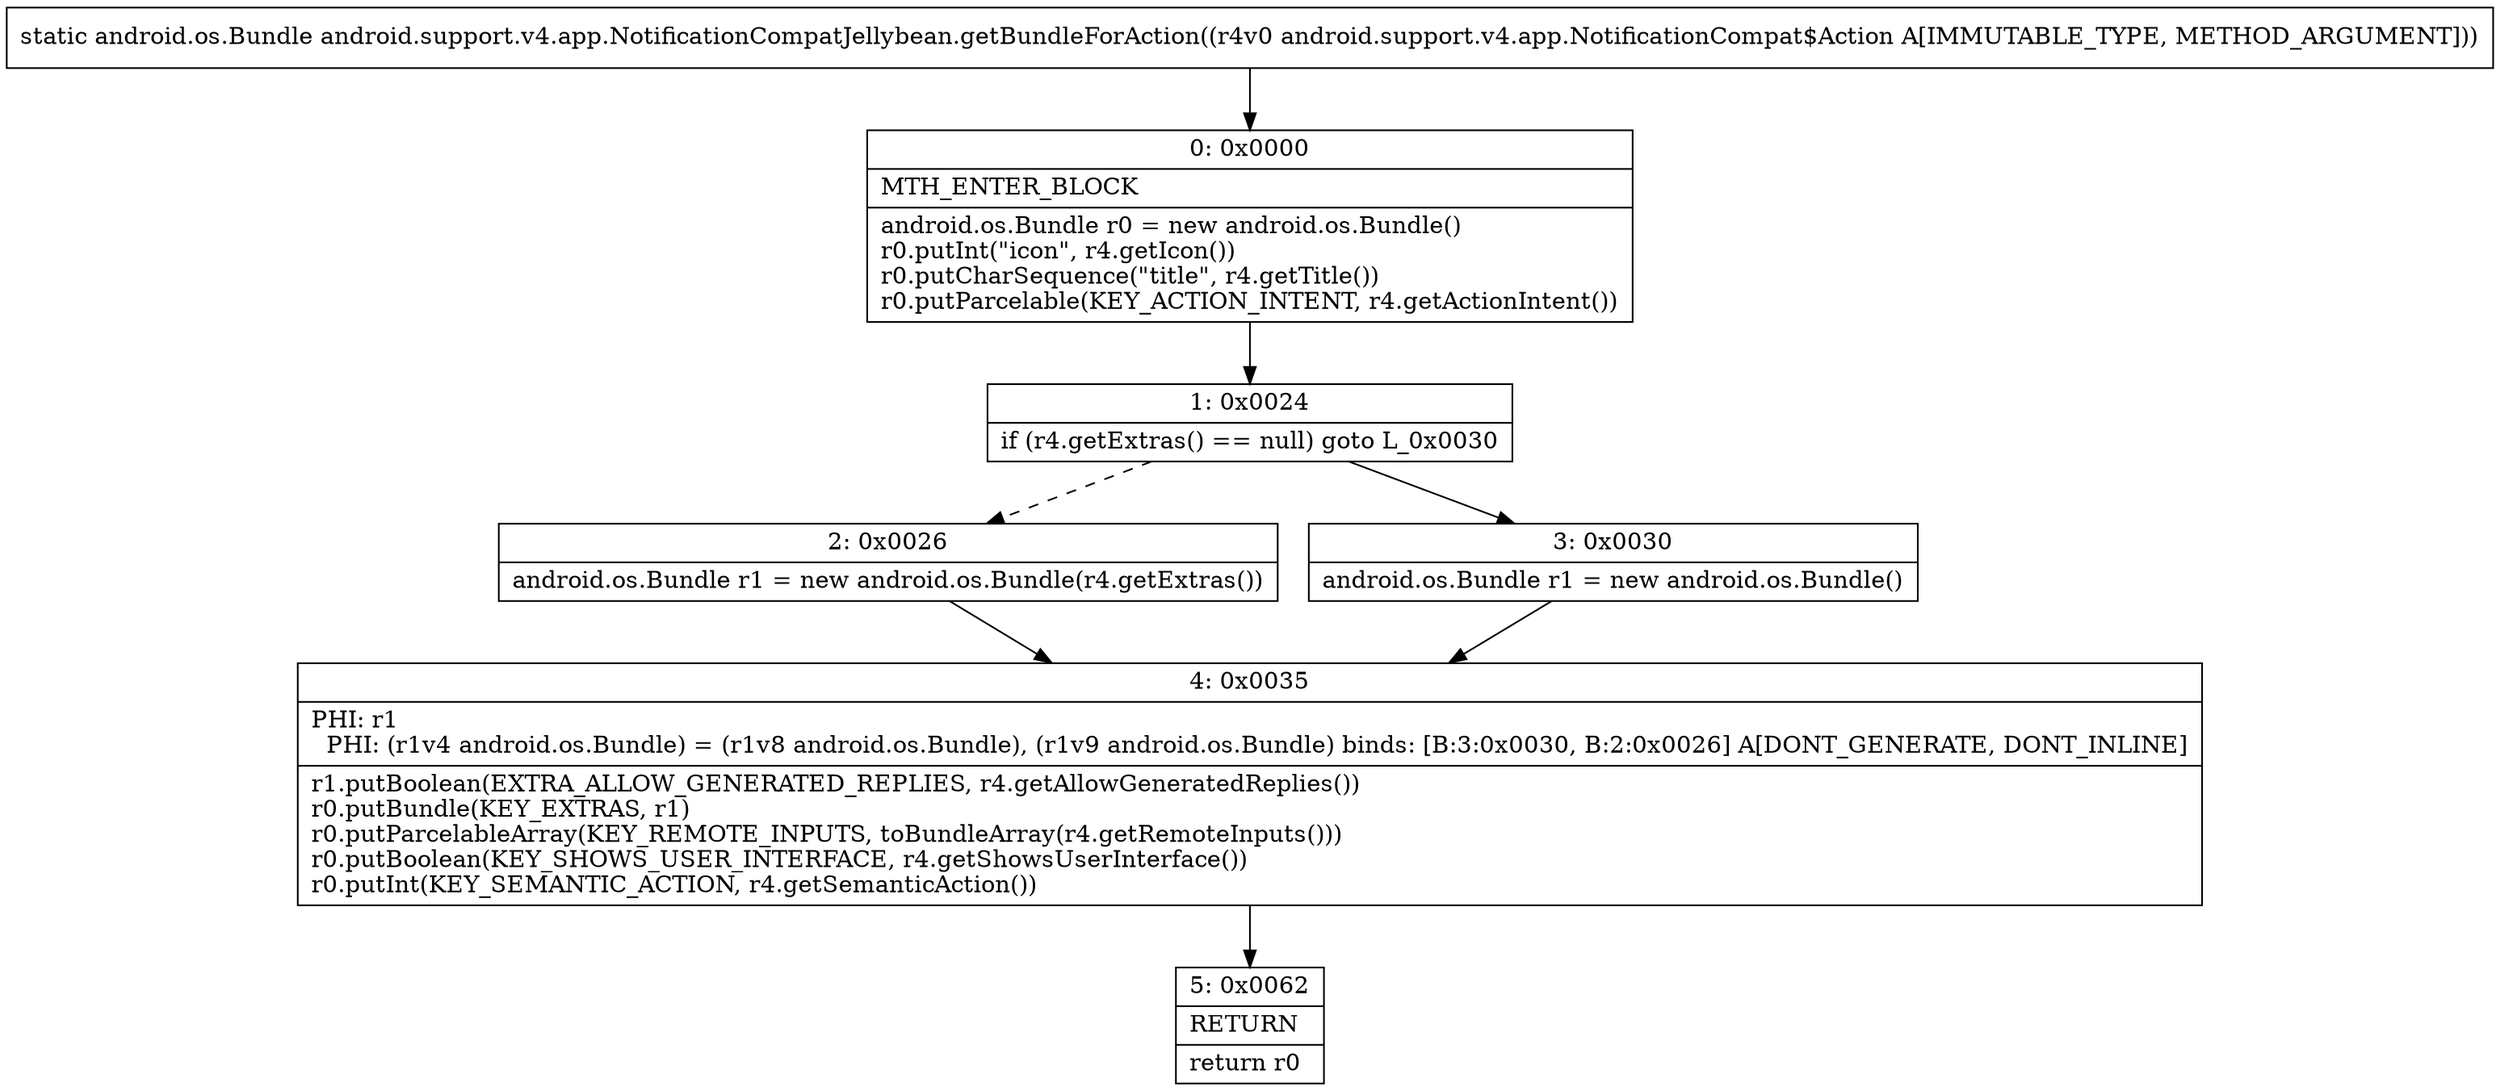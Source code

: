 digraph "CFG forandroid.support.v4.app.NotificationCompatJellybean.getBundleForAction(Landroid\/support\/v4\/app\/NotificationCompat$Action;)Landroid\/os\/Bundle;" {
Node_0 [shape=record,label="{0\:\ 0x0000|MTH_ENTER_BLOCK\l|android.os.Bundle r0 = new android.os.Bundle()\lr0.putInt(\"icon\", r4.getIcon())\lr0.putCharSequence(\"title\", r4.getTitle())\lr0.putParcelable(KEY_ACTION_INTENT, r4.getActionIntent())\l}"];
Node_1 [shape=record,label="{1\:\ 0x0024|if (r4.getExtras() == null) goto L_0x0030\l}"];
Node_2 [shape=record,label="{2\:\ 0x0026|android.os.Bundle r1 = new android.os.Bundle(r4.getExtras())\l}"];
Node_3 [shape=record,label="{3\:\ 0x0030|android.os.Bundle r1 = new android.os.Bundle()\l}"];
Node_4 [shape=record,label="{4\:\ 0x0035|PHI: r1 \l  PHI: (r1v4 android.os.Bundle) = (r1v8 android.os.Bundle), (r1v9 android.os.Bundle) binds: [B:3:0x0030, B:2:0x0026] A[DONT_GENERATE, DONT_INLINE]\l|r1.putBoolean(EXTRA_ALLOW_GENERATED_REPLIES, r4.getAllowGeneratedReplies())\lr0.putBundle(KEY_EXTRAS, r1)\lr0.putParcelableArray(KEY_REMOTE_INPUTS, toBundleArray(r4.getRemoteInputs()))\lr0.putBoolean(KEY_SHOWS_USER_INTERFACE, r4.getShowsUserInterface())\lr0.putInt(KEY_SEMANTIC_ACTION, r4.getSemanticAction())\l}"];
Node_5 [shape=record,label="{5\:\ 0x0062|RETURN\l|return r0\l}"];
MethodNode[shape=record,label="{static android.os.Bundle android.support.v4.app.NotificationCompatJellybean.getBundleForAction((r4v0 android.support.v4.app.NotificationCompat$Action A[IMMUTABLE_TYPE, METHOD_ARGUMENT])) }"];
MethodNode -> Node_0;
Node_0 -> Node_1;
Node_1 -> Node_2[style=dashed];
Node_1 -> Node_3;
Node_2 -> Node_4;
Node_3 -> Node_4;
Node_4 -> Node_5;
}

